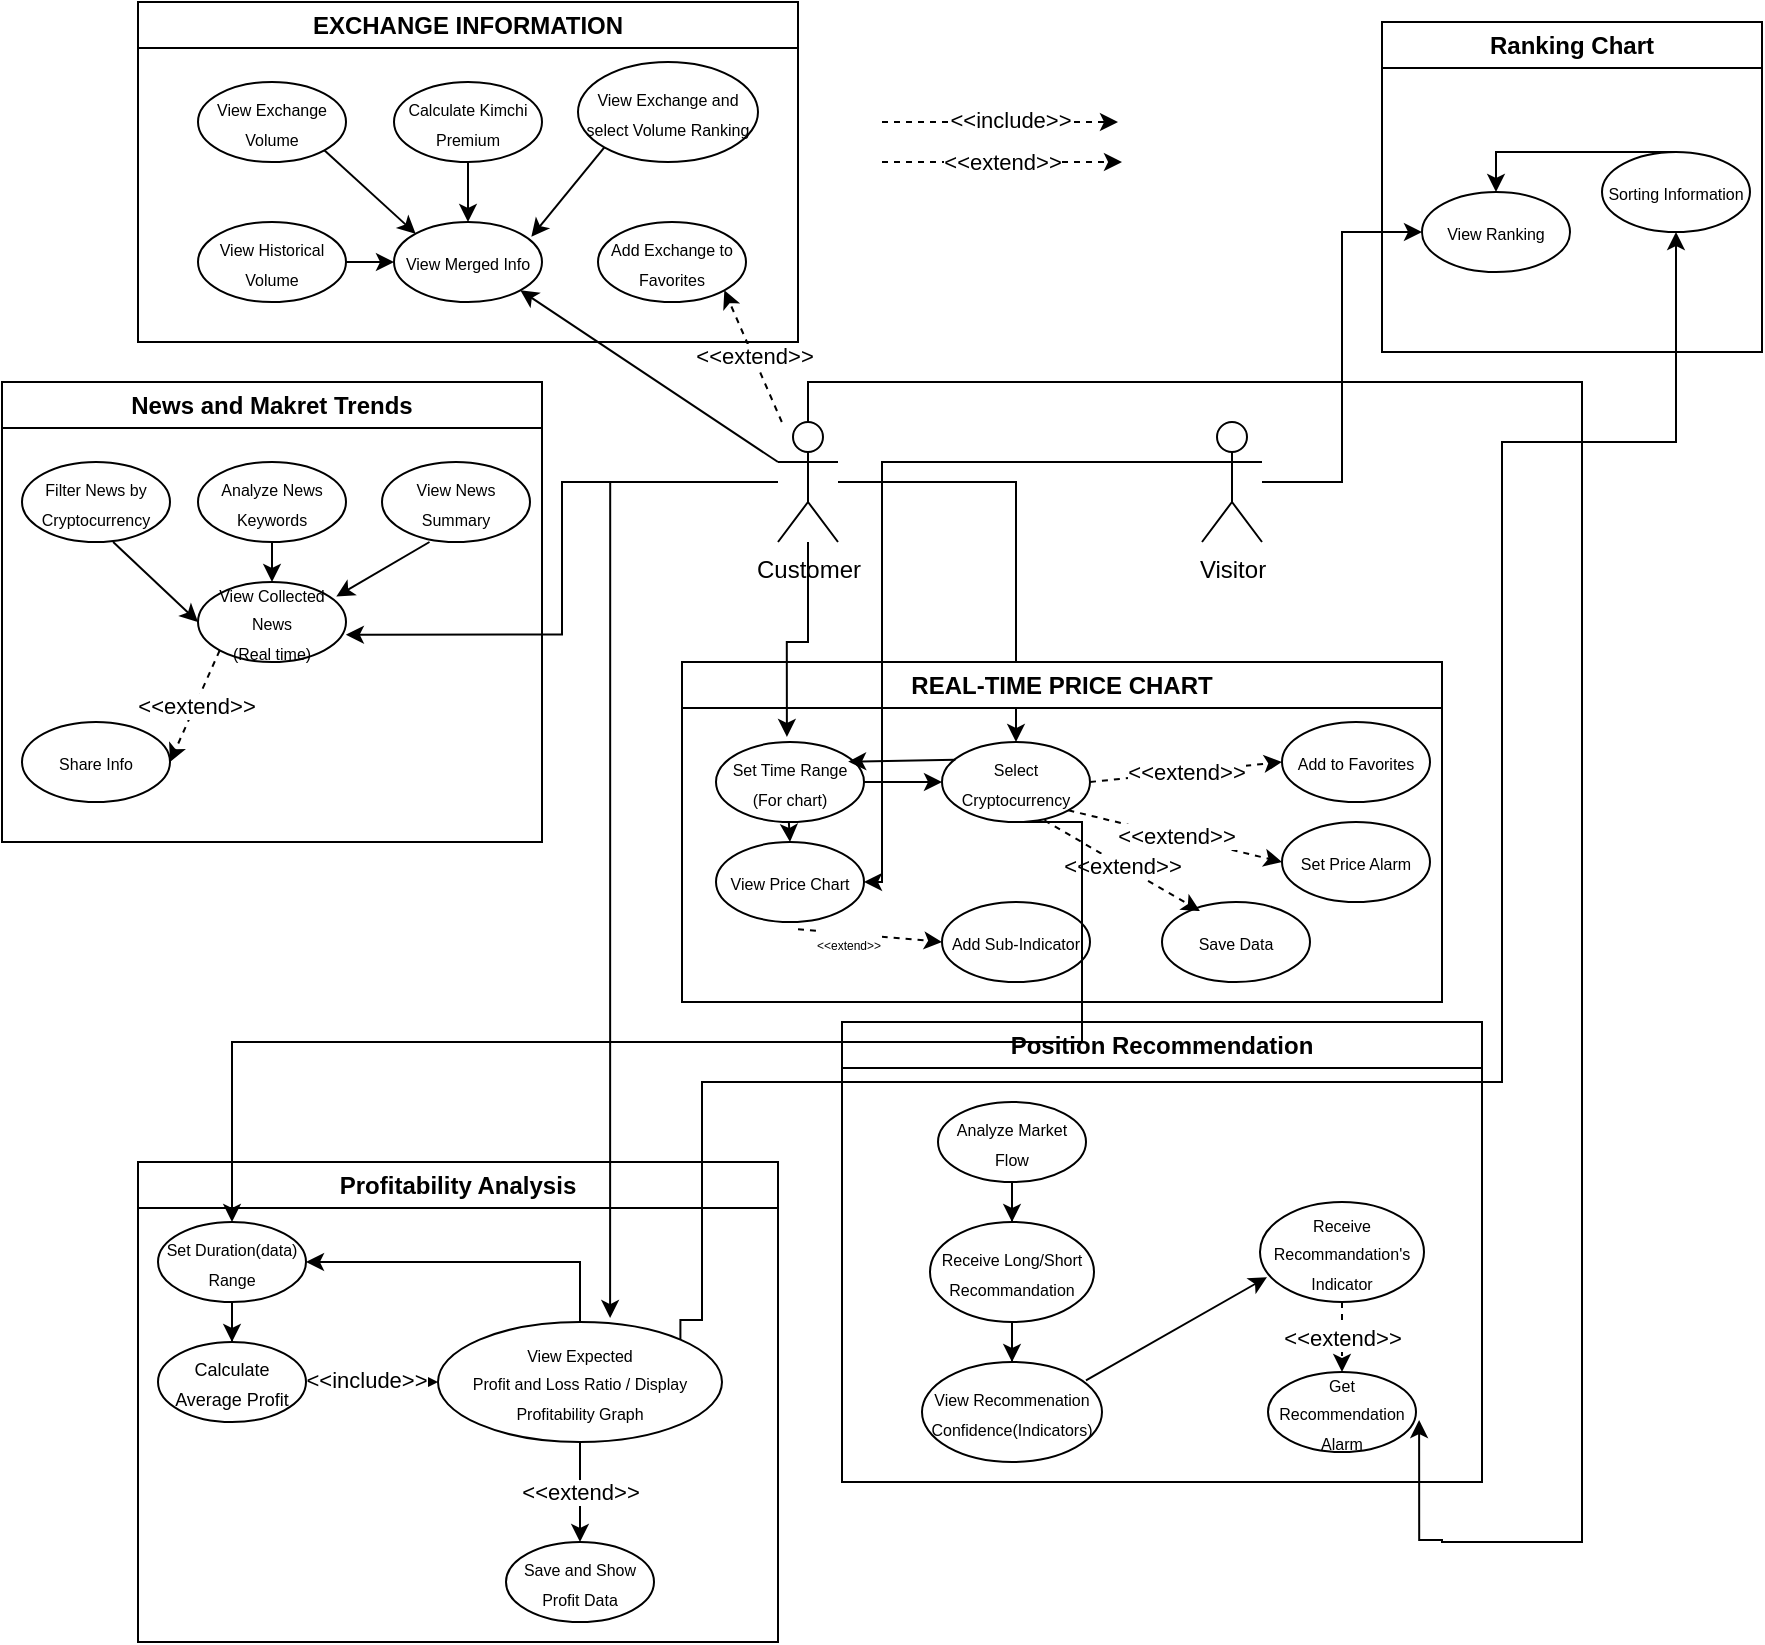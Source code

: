<mxfile version="26.2.12">
  <diagram name="페이지-1" id="_yYYKU7SeKHebpRDZLGS">
    <mxGraphModel dx="709" dy="1575" grid="1" gridSize="10" guides="1" tooltips="1" connect="1" arrows="1" fold="1" page="1" pageScale="1" pageWidth="827" pageHeight="1169" math="0" shadow="0">
      <root>
        <mxCell id="0" />
        <mxCell id="1" parent="0" />
        <mxCell id="cNhhKtihBPQ82FRr4cSZ-99" style="edgeStyle=orthogonalEdgeStyle;rounded=0;orthogonalLoop=1;jettySize=auto;html=1;entryX=0.5;entryY=0;entryDx=0;entryDy=0;" parent="1" source="cNhhKtihBPQ82FRr4cSZ-2" target="cNhhKtihBPQ82FRr4cSZ-92" edge="1">
          <mxGeometry relative="1" as="geometry">
            <mxPoint x="523" y="20.0" as="targetPoint" />
          </mxGeometry>
        </mxCell>
        <mxCell id="cNhhKtihBPQ82FRr4cSZ-2" value="Customer" style="shape=umlActor;verticalLabelPosition=bottom;verticalAlign=top;html=1;outlineConnect=0;" parent="1" vertex="1">
          <mxGeometry x="408" y="-220" width="30" height="60" as="geometry" />
        </mxCell>
        <mxCell id="cNhhKtihBPQ82FRr4cSZ-3" value="Profitability Analysis" style="swimlane;whiteSpace=wrap;html=1;" parent="1" vertex="1">
          <mxGeometry x="88" y="150" width="320" height="240" as="geometry" />
        </mxCell>
        <mxCell id="cNhhKtihBPQ82FRr4cSZ-11" value="" style="edgeStyle=orthogonalEdgeStyle;rounded=0;orthogonalLoop=1;jettySize=auto;html=1;dashed=1;dashPattern=1 1;exitX=1;exitY=0.5;exitDx=0;exitDy=0;" parent="cNhhKtihBPQ82FRr4cSZ-3" source="cNhhKtihBPQ82FRr4cSZ-73" target="cNhhKtihBPQ82FRr4cSZ-4" edge="1">
          <mxGeometry relative="1" as="geometry">
            <mxPoint x="250" y="90" as="sourcePoint" />
          </mxGeometry>
        </mxCell>
        <mxCell id="cNhhKtihBPQ82FRr4cSZ-23" value="&amp;lt;&amp;lt;include&amp;gt;&amp;gt;" style="edgeLabel;html=1;align=center;verticalAlign=middle;resizable=0;points=[];" parent="cNhhKtihBPQ82FRr4cSZ-11" vertex="1" connectable="0">
          <mxGeometry x="-0.097" y="1" relative="1" as="geometry">
            <mxPoint as="offset" />
          </mxGeometry>
        </mxCell>
        <mxCell id="cNhhKtihBPQ82FRr4cSZ-64" style="edgeStyle=orthogonalEdgeStyle;rounded=0;orthogonalLoop=1;jettySize=auto;html=1;exitX=0.5;exitY=0;exitDx=0;exitDy=0;entryX=1;entryY=0.5;entryDx=0;entryDy=0;" parent="cNhhKtihBPQ82FRr4cSZ-3" source="cNhhKtihBPQ82FRr4cSZ-4" target="cNhhKtihBPQ82FRr4cSZ-72" edge="1">
          <mxGeometry relative="1" as="geometry">
            <mxPoint x="270" y="50" as="targetPoint" />
          </mxGeometry>
        </mxCell>
        <mxCell id="cNhhKtihBPQ82FRr4cSZ-4" value="&lt;font style=&quot;font-size: 8px;&quot;&gt;View Expected&lt;br&gt;Profit and Loss Ratio /&amp;nbsp;&lt;/font&gt;&lt;span style=&quot;font-size: 8px;&quot;&gt;Display Profitability Graph&lt;/span&gt;" style="ellipse;whiteSpace=wrap;html=1;" parent="cNhhKtihBPQ82FRr4cSZ-3" vertex="1">
          <mxGeometry x="150" y="80" width="142" height="60" as="geometry" />
        </mxCell>
        <mxCell id="cNhhKtihBPQ82FRr4cSZ-1" value="&lt;font style=&quot;font-size: 8px;&quot;&gt;Save and Show Profit Data&lt;/font&gt;" style="ellipse;whiteSpace=wrap;html=1;" parent="cNhhKtihBPQ82FRr4cSZ-3" vertex="1">
          <mxGeometry x="184" y="190" width="74" height="40" as="geometry" />
        </mxCell>
        <mxCell id="cNhhKtihBPQ82FRr4cSZ-68" value="" style="endArrow=classic;html=1;rounded=0;exitX=0.5;exitY=1;exitDx=0;exitDy=0;entryX=0.5;entryY=0;entryDx=0;entryDy=0;" parent="cNhhKtihBPQ82FRr4cSZ-3" source="cNhhKtihBPQ82FRr4cSZ-4" target="cNhhKtihBPQ82FRr4cSZ-1" edge="1">
          <mxGeometry relative="1" as="geometry">
            <mxPoint x="580" y="-90.69" as="sourcePoint" />
            <mxPoint x="700" y="-90.69" as="targetPoint" />
          </mxGeometry>
        </mxCell>
        <mxCell id="cNhhKtihBPQ82FRr4cSZ-69" value="&amp;lt;&amp;lt;extend&amp;gt;&amp;gt;" style="edgeLabel;resizable=0;html=1;;align=center;verticalAlign=middle;" parent="cNhhKtihBPQ82FRr4cSZ-68" connectable="0" vertex="1">
          <mxGeometry relative="1" as="geometry">
            <mxPoint as="offset" />
          </mxGeometry>
        </mxCell>
        <mxCell id="cNhhKtihBPQ82FRr4cSZ-108" value="" style="edgeStyle=orthogonalEdgeStyle;rounded=0;orthogonalLoop=1;jettySize=auto;html=1;" parent="cNhhKtihBPQ82FRr4cSZ-3" source="cNhhKtihBPQ82FRr4cSZ-72" target="cNhhKtihBPQ82FRr4cSZ-73" edge="1">
          <mxGeometry relative="1" as="geometry" />
        </mxCell>
        <mxCell id="cNhhKtihBPQ82FRr4cSZ-72" value="&lt;span style=&quot;font-size: 8px;&quot;&gt;Set Duration(data) Range&lt;/span&gt;" style="ellipse;whiteSpace=wrap;html=1;" parent="cNhhKtihBPQ82FRr4cSZ-3" vertex="1">
          <mxGeometry x="10" y="30" width="74" height="40" as="geometry" />
        </mxCell>
        <mxCell id="cNhhKtihBPQ82FRr4cSZ-73" value="&lt;font style=&quot;font-size: 9px;&quot;&gt;Calculate Average Profit&lt;/font&gt;" style="ellipse;whiteSpace=wrap;html=1;" parent="cNhhKtihBPQ82FRr4cSZ-3" vertex="1">
          <mxGeometry x="10" y="90" width="74" height="40" as="geometry" />
        </mxCell>
        <mxCell id="cNhhKtihBPQ82FRr4cSZ-17" value="News and Makret Trends" style="swimlane;whiteSpace=wrap;html=1;" parent="1" vertex="1">
          <mxGeometry x="20" y="-240" width="270" height="230" as="geometry" />
        </mxCell>
        <mxCell id="cNhhKtihBPQ82FRr4cSZ-45" value="&lt;font style=&quot;font-size: 8px;&quot;&gt;View News Summary&lt;/font&gt;" style="ellipse;whiteSpace=wrap;html=1;" parent="cNhhKtihBPQ82FRr4cSZ-17" vertex="1">
          <mxGeometry x="190" y="40" width="74" height="40" as="geometry" />
        </mxCell>
        <mxCell id="cNhhKtihBPQ82FRr4cSZ-46" value="&lt;font style=&quot;font-size: 8px;&quot;&gt;Analyze News&lt;br&gt;Keywords&lt;/font&gt;" style="ellipse;whiteSpace=wrap;html=1;" parent="cNhhKtihBPQ82FRr4cSZ-17" vertex="1">
          <mxGeometry x="98" y="40" width="74" height="40" as="geometry" />
        </mxCell>
        <mxCell id="cNhhKtihBPQ82FRr4cSZ-200" value="&lt;span style=&quot;font-size: 8px;&quot;&gt;Share Info&lt;/span&gt;" style="ellipse;whiteSpace=wrap;html=1;" parent="cNhhKtihBPQ82FRr4cSZ-17" vertex="1">
          <mxGeometry x="10" y="170" width="74" height="40" as="geometry" />
        </mxCell>
        <mxCell id="cNhhKtihBPQ82FRr4cSZ-201" value="" style="endArrow=classic;html=1;rounded=0;dashed=1;exitX=0;exitY=1;exitDx=0;exitDy=0;entryX=1;entryY=0.5;entryDx=0;entryDy=0;" parent="cNhhKtihBPQ82FRr4cSZ-17" target="cNhhKtihBPQ82FRr4cSZ-200" edge="1">
          <mxGeometry relative="1" as="geometry">
            <mxPoint x="108.848" y="134.148" as="sourcePoint" />
            <mxPoint x="216" y="189.63" as="targetPoint" />
          </mxGeometry>
        </mxCell>
        <mxCell id="cNhhKtihBPQ82FRr4cSZ-202" value="&amp;lt;&amp;lt;extend&amp;gt;&amp;gt;" style="edgeLabel;resizable=0;html=1;;align=center;verticalAlign=middle;" parent="cNhhKtihBPQ82FRr4cSZ-201" connectable="0" vertex="1">
          <mxGeometry relative="1" as="geometry">
            <mxPoint as="offset" />
          </mxGeometry>
        </mxCell>
        <mxCell id="cNhhKtihBPQ82FRr4cSZ-205" value="" style="endArrow=classic;html=1;rounded=0;exitX=0.751;exitY=1;exitDx=0;exitDy=0;exitPerimeter=0;entryX=0;entryY=0.5;entryDx=0;entryDy=0;" parent="cNhhKtihBPQ82FRr4cSZ-17" target="cNhhKtihBPQ82FRr4cSZ-209" edge="1">
          <mxGeometry width="50" height="50" relative="1" as="geometry">
            <mxPoint x="55.574" y="80" as="sourcePoint" />
            <mxPoint x="107.934" y="106.364" as="targetPoint" />
          </mxGeometry>
        </mxCell>
        <mxCell id="cNhhKtihBPQ82FRr4cSZ-204" value="" style="endArrow=classic;html=1;rounded=0;exitX=0.5;exitY=1;exitDx=0;exitDy=0;entryX=0.5;entryY=0;entryDx=0;entryDy=0;" parent="cNhhKtihBPQ82FRr4cSZ-17" source="cNhhKtihBPQ82FRr4cSZ-46" target="cNhhKtihBPQ82FRr4cSZ-209" edge="1">
          <mxGeometry width="50" height="50" relative="1" as="geometry">
            <mxPoint x="180" y="120" as="sourcePoint" />
            <mxPoint x="127.97" y="100" as="targetPoint" />
          </mxGeometry>
        </mxCell>
        <mxCell id="cNhhKtihBPQ82FRr4cSZ-203" value="" style="endArrow=classic;html=1;rounded=0;exitX=0.321;exitY=1;exitDx=0;exitDy=0;exitPerimeter=0;entryX=0.934;entryY=0.182;entryDx=0;entryDy=0;entryPerimeter=0;" parent="cNhhKtihBPQ82FRr4cSZ-17" source="cNhhKtihBPQ82FRr4cSZ-45" target="cNhhKtihBPQ82FRr4cSZ-209" edge="1">
          <mxGeometry width="50" height="50" relative="1" as="geometry">
            <mxPoint x="180" y="120" as="sourcePoint" />
            <mxPoint x="158.754" y="101.2" as="targetPoint" />
          </mxGeometry>
        </mxCell>
        <mxCell id="cNhhKtihBPQ82FRr4cSZ-208" value="&lt;span style=&quot;font-size: 8px;&quot;&gt;Filter News by Cryptocurrency&lt;/span&gt;" style="ellipse;whiteSpace=wrap;html=1;" parent="cNhhKtihBPQ82FRr4cSZ-17" vertex="1">
          <mxGeometry x="10" y="40" width="74" height="40" as="geometry" />
        </mxCell>
        <mxCell id="cNhhKtihBPQ82FRr4cSZ-209" value="&lt;span style=&quot;font-size: 8px;&quot;&gt;View Collected News&lt;br&gt;(Real time)&lt;/span&gt;" style="ellipse;whiteSpace=wrap;html=1;" parent="cNhhKtihBPQ82FRr4cSZ-17" vertex="1">
          <mxGeometry x="98" y="100" width="74" height="40" as="geometry" />
        </mxCell>
        <mxCell id="cNhhKtihBPQ82FRr4cSZ-34" value="" style="edgeStyle=orthogonalEdgeStyle;rounded=0;orthogonalLoop=1;jettySize=auto;html=1;dashed=1;" parent="1" edge="1">
          <mxGeometry relative="1" as="geometry">
            <mxPoint x="460" y="-370" as="sourcePoint" />
            <mxPoint x="578" y="-370" as="targetPoint" />
          </mxGeometry>
        </mxCell>
        <mxCell id="cNhhKtihBPQ82FRr4cSZ-35" value="&amp;lt;&amp;lt;include&amp;gt;&amp;gt;" style="edgeLabel;html=1;align=center;verticalAlign=middle;resizable=0;points=[];" parent="cNhhKtihBPQ82FRr4cSZ-34" vertex="1" connectable="0">
          <mxGeometry x="-0.097" y="1" relative="1" as="geometry">
            <mxPoint x="10" as="offset" />
          </mxGeometry>
        </mxCell>
        <mxCell id="cNhhKtihBPQ82FRr4cSZ-37" value="" style="endArrow=classic;html=1;rounded=0;dashed=1;" parent="1" edge="1">
          <mxGeometry relative="1" as="geometry">
            <mxPoint x="460" y="-350" as="sourcePoint" />
            <mxPoint x="580" y="-350" as="targetPoint" />
          </mxGeometry>
        </mxCell>
        <mxCell id="cNhhKtihBPQ82FRr4cSZ-38" value="&amp;lt;&amp;lt;extend&amp;gt;&amp;gt;" style="edgeLabel;resizable=0;html=1;;align=center;verticalAlign=middle;" parent="cNhhKtihBPQ82FRr4cSZ-37" connectable="0" vertex="1">
          <mxGeometry relative="1" as="geometry">
            <mxPoint as="offset" />
          </mxGeometry>
        </mxCell>
        <mxCell id="cNhhKtihBPQ82FRr4cSZ-74" value="Position Recommendation" style="swimlane;whiteSpace=wrap;html=1;" parent="1" vertex="1">
          <mxGeometry x="440" y="80" width="320" height="230" as="geometry" />
        </mxCell>
        <mxCell id="cNhhKtihBPQ82FRr4cSZ-82" style="edgeStyle=orthogonalEdgeStyle;rounded=0;orthogonalLoop=1;jettySize=auto;html=1;entryX=0.5;entryY=0;entryDx=0;entryDy=0;" parent="cNhhKtihBPQ82FRr4cSZ-74" source="cNhhKtihBPQ82FRr4cSZ-79" target="cNhhKtihBPQ82FRr4cSZ-78" edge="1">
          <mxGeometry relative="1" as="geometry" />
        </mxCell>
        <mxCell id="cNhhKtihBPQ82FRr4cSZ-79" value="&lt;font style=&quot;font-size: 8px;&quot;&gt;Analyze Market Flow&lt;/font&gt;" style="ellipse;whiteSpace=wrap;html=1;" parent="cNhhKtihBPQ82FRr4cSZ-74" vertex="1">
          <mxGeometry x="48" y="40" width="74" height="40" as="geometry" />
        </mxCell>
        <mxCell id="cNhhKtihBPQ82FRr4cSZ-83" style="edgeStyle=orthogonalEdgeStyle;rounded=0;orthogonalLoop=1;jettySize=auto;html=1;entryX=0.5;entryY=0;entryDx=0;entryDy=0;" parent="cNhhKtihBPQ82FRr4cSZ-74" source="cNhhKtihBPQ82FRr4cSZ-78" target="cNhhKtihBPQ82FRr4cSZ-77" edge="1">
          <mxGeometry relative="1" as="geometry" />
        </mxCell>
        <mxCell id="cNhhKtihBPQ82FRr4cSZ-78" value="&lt;span style=&quot;font-size: 8px;&quot;&gt;Receive Long/Short Recommandation&lt;/span&gt;" style="ellipse;whiteSpace=wrap;html=1;" parent="cNhhKtihBPQ82FRr4cSZ-74" vertex="1">
          <mxGeometry x="44" y="100" width="82" height="50" as="geometry" />
        </mxCell>
        <mxCell id="cNhhKtihBPQ82FRr4cSZ-77" value="&lt;font style=&quot;font-size: 8px;&quot;&gt;View Recommenation Confidence(&lt;/font&gt;&lt;span style=&quot;font-size: 8px;&quot;&gt;Indicators)&lt;/span&gt;" style="ellipse;whiteSpace=wrap;html=1;" parent="cNhhKtihBPQ82FRr4cSZ-74" vertex="1">
          <mxGeometry x="40" y="170" width="90" height="50" as="geometry" />
        </mxCell>
        <mxCell id="cNhhKtihBPQ82FRr4cSZ-75" value="&lt;span style=&quot;font-size: 8px;&quot;&gt;Get Recommendation Alarm&lt;/span&gt;" style="ellipse;whiteSpace=wrap;html=1;" parent="cNhhKtihBPQ82FRr4cSZ-74" vertex="1">
          <mxGeometry x="213" y="175" width="74" height="40" as="geometry" />
        </mxCell>
        <mxCell id="cNhhKtihBPQ82FRr4cSZ-182" value="&lt;span style=&quot;font-size: 8px;&quot;&gt;Receive Recommandation&#39;s Indicator&lt;/span&gt;" style="ellipse;whiteSpace=wrap;html=1;" parent="cNhhKtihBPQ82FRr4cSZ-74" vertex="1">
          <mxGeometry x="209" y="90" width="82" height="50" as="geometry" />
        </mxCell>
        <mxCell id="cNhhKtihBPQ82FRr4cSZ-184" value="" style="endArrow=classic;html=1;rounded=0;exitX=0.911;exitY=0.183;exitDx=0;exitDy=0;exitPerimeter=0;entryX=0.043;entryY=0.752;entryDx=0;entryDy=0;entryPerimeter=0;" parent="cNhhKtihBPQ82FRr4cSZ-74" source="cNhhKtihBPQ82FRr4cSZ-77" target="cNhhKtihBPQ82FRr4cSZ-182" edge="1">
          <mxGeometry width="50" height="50" relative="1" as="geometry">
            <mxPoint x="-160" y="20" as="sourcePoint" />
            <mxPoint x="-110" y="-30" as="targetPoint" />
          </mxGeometry>
        </mxCell>
        <mxCell id="cNhhKtihBPQ82FRr4cSZ-186" value="" style="endArrow=classic;html=1;rounded=0;dashed=1;exitX=0.5;exitY=1;exitDx=0;exitDy=0;entryX=0.5;entryY=0;entryDx=0;entryDy=0;" parent="cNhhKtihBPQ82FRr4cSZ-74" source="cNhhKtihBPQ82FRr4cSZ-182" target="cNhhKtihBPQ82FRr4cSZ-75" edge="1">
          <mxGeometry relative="1" as="geometry">
            <mxPoint x="20" y="-480" as="sourcePoint" />
            <mxPoint x="140" y="-480" as="targetPoint" />
          </mxGeometry>
        </mxCell>
        <mxCell id="cNhhKtihBPQ82FRr4cSZ-187" value="&amp;lt;&amp;lt;extend&amp;gt;&amp;gt;" style="edgeLabel;resizable=0;html=1;;align=center;verticalAlign=middle;" parent="cNhhKtihBPQ82FRr4cSZ-186" connectable="0" vertex="1">
          <mxGeometry relative="1" as="geometry">
            <mxPoint as="offset" />
          </mxGeometry>
        </mxCell>
        <mxCell id="cNhhKtihBPQ82FRr4cSZ-89" value="REAL-TIME PRICE CHART" style="swimlane;whiteSpace=wrap;html=1;" parent="1" vertex="1">
          <mxGeometry x="360" y="-100" width="380" height="170" as="geometry" />
        </mxCell>
        <mxCell id="cNhhKtihBPQ82FRr4cSZ-91" value="&lt;font style=&quot;font-size: 8px;&quot;&gt;View Price Chart&lt;/font&gt;" style="ellipse;whiteSpace=wrap;html=1;" parent="cNhhKtihBPQ82FRr4cSZ-89" vertex="1">
          <mxGeometry x="17" y="90" width="74" height="40" as="geometry" />
        </mxCell>
        <mxCell id="cNhhKtihBPQ82FRr4cSZ-177" style="edgeStyle=orthogonalEdgeStyle;rounded=0;orthogonalLoop=1;jettySize=auto;html=1;entryX=0.5;entryY=0;entryDx=0;entryDy=0;exitX=0.49;exitY=0.936;exitDx=0;exitDy=0;exitPerimeter=0;" parent="cNhhKtihBPQ82FRr4cSZ-89" source="cNhhKtihBPQ82FRr4cSZ-190" target="cNhhKtihBPQ82FRr4cSZ-91" edge="1">
          <mxGeometry relative="1" as="geometry" />
        </mxCell>
        <mxCell id="cNhhKtihBPQ82FRr4cSZ-92" value="&lt;font style=&quot;font-size: 8px;&quot;&gt;Select Cryptocurrency&lt;/font&gt;" style="ellipse;whiteSpace=wrap;html=1;" parent="cNhhKtihBPQ82FRr4cSZ-89" vertex="1">
          <mxGeometry x="130" y="40" width="74" height="40" as="geometry" />
        </mxCell>
        <mxCell id="cNhhKtihBPQ82FRr4cSZ-96" value="&lt;font style=&quot;font-size: 8px;&quot;&gt;Add to Favorites&lt;/font&gt;" style="ellipse;whiteSpace=wrap;html=1;" parent="cNhhKtihBPQ82FRr4cSZ-89" vertex="1">
          <mxGeometry x="300" y="30" width="74" height="40" as="geometry" />
        </mxCell>
        <mxCell id="cNhhKtihBPQ82FRr4cSZ-95" value="&lt;font style=&quot;font-size: 8px;&quot;&gt;Set Price Alarm&lt;/font&gt;" style="ellipse;whiteSpace=wrap;html=1;" parent="cNhhKtihBPQ82FRr4cSZ-89" vertex="1">
          <mxGeometry x="300" y="80" width="74" height="40" as="geometry" />
        </mxCell>
        <mxCell id="cNhhKtihBPQ82FRr4cSZ-102" value="" style="endArrow=classic;html=1;rounded=0;dashed=1;exitX=1;exitY=0.5;exitDx=0;exitDy=0;entryX=0;entryY=0.5;entryDx=0;entryDy=0;" parent="cNhhKtihBPQ82FRr4cSZ-89" source="cNhhKtihBPQ82FRr4cSZ-92" target="cNhhKtihBPQ82FRr4cSZ-96" edge="1">
          <mxGeometry relative="1" as="geometry">
            <mxPoint x="300" y="-80.69" as="sourcePoint" />
            <mxPoint x="420" y="-80.69" as="targetPoint" />
          </mxGeometry>
        </mxCell>
        <mxCell id="cNhhKtihBPQ82FRr4cSZ-103" value="&amp;lt;&amp;lt;extend&amp;gt;&amp;gt;" style="edgeLabel;resizable=0;html=1;;align=center;verticalAlign=middle;" parent="cNhhKtihBPQ82FRr4cSZ-102" connectable="0" vertex="1">
          <mxGeometry relative="1" as="geometry">
            <mxPoint as="offset" />
          </mxGeometry>
        </mxCell>
        <mxCell id="cNhhKtihBPQ82FRr4cSZ-104" value="" style="endArrow=classic;html=1;rounded=0;dashed=1;exitX=1;exitY=1;exitDx=0;exitDy=0;entryX=0;entryY=0.5;entryDx=0;entryDy=0;" parent="cNhhKtihBPQ82FRr4cSZ-89" source="cNhhKtihBPQ82FRr4cSZ-92" target="cNhhKtihBPQ82FRr4cSZ-95" edge="1">
          <mxGeometry relative="1" as="geometry">
            <mxPoint x="254" y="70" as="sourcePoint" />
            <mxPoint x="370" y="70" as="targetPoint" />
          </mxGeometry>
        </mxCell>
        <mxCell id="cNhhKtihBPQ82FRr4cSZ-105" value="&amp;lt;&amp;lt;extend&amp;gt;&amp;gt;" style="edgeLabel;resizable=0;html=1;;align=center;verticalAlign=middle;" parent="cNhhKtihBPQ82FRr4cSZ-104" connectable="0" vertex="1">
          <mxGeometry relative="1" as="geometry">
            <mxPoint as="offset" />
          </mxGeometry>
        </mxCell>
        <mxCell id="cNhhKtihBPQ82FRr4cSZ-178" value="&lt;span style=&quot;font-size: 8px;&quot;&gt;Add Sub-Indicator&lt;/span&gt;" style="ellipse;whiteSpace=wrap;html=1;" parent="cNhhKtihBPQ82FRr4cSZ-89" vertex="1">
          <mxGeometry x="130" y="120" width="74" height="40" as="geometry" />
        </mxCell>
        <mxCell id="cNhhKtihBPQ82FRr4cSZ-176" value="&lt;span style=&quot;font-size: 8px;&quot;&gt;Save Data&lt;/span&gt;" style="ellipse;whiteSpace=wrap;html=1;" parent="cNhhKtihBPQ82FRr4cSZ-89" vertex="1">
          <mxGeometry x="240" y="120" width="74" height="40" as="geometry" />
        </mxCell>
        <mxCell id="cNhhKtihBPQ82FRr4cSZ-188" value="" style="endArrow=classic;html=1;rounded=0;dashed=1;exitX=0.692;exitY=0.979;exitDx=0;exitDy=0;exitPerimeter=0;entryX=0.256;entryY=0.113;entryDx=0;entryDy=0;entryPerimeter=0;" parent="cNhhKtihBPQ82FRr4cSZ-89" source="cNhhKtihBPQ82FRr4cSZ-92" target="cNhhKtihBPQ82FRr4cSZ-176" edge="1">
          <mxGeometry relative="1" as="geometry">
            <mxPoint x="110" y="-240" as="sourcePoint" />
            <mxPoint x="230" y="-240" as="targetPoint" />
          </mxGeometry>
        </mxCell>
        <mxCell id="cNhhKtihBPQ82FRr4cSZ-189" value="&amp;lt;&amp;lt;extend&amp;gt;&amp;gt;" style="edgeLabel;resizable=0;html=1;;align=center;verticalAlign=middle;" parent="cNhhKtihBPQ82FRr4cSZ-188" connectable="0" vertex="1">
          <mxGeometry relative="1" as="geometry">
            <mxPoint as="offset" />
          </mxGeometry>
        </mxCell>
        <mxCell id="cNhhKtihBPQ82FRr4cSZ-190" value="&lt;font style=&quot;font-size: 8px;&quot;&gt;Set Time Range&lt;br&gt;(For chart)&lt;/font&gt;" style="ellipse;whiteSpace=wrap;html=1;" parent="cNhhKtihBPQ82FRr4cSZ-89" vertex="1">
          <mxGeometry x="17" y="40" width="74" height="40" as="geometry" />
        </mxCell>
        <mxCell id="cNhhKtihBPQ82FRr4cSZ-191" value="" style="endArrow=classic;html=1;rounded=0;entryX=0;entryY=0.5;entryDx=0;entryDy=0;" parent="cNhhKtihBPQ82FRr4cSZ-89" source="cNhhKtihBPQ82FRr4cSZ-190" target="cNhhKtihBPQ82FRr4cSZ-92" edge="1">
          <mxGeometry width="50" height="50" relative="1" as="geometry">
            <mxPoint x="190" y="120" as="sourcePoint" />
            <mxPoint x="240" y="70" as="targetPoint" />
          </mxGeometry>
        </mxCell>
        <mxCell id="cNhhKtihBPQ82FRr4cSZ-192" value="" style="endArrow=classic;html=1;rounded=0;exitX=0.09;exitY=0.223;exitDx=0;exitDy=0;exitPerimeter=0;entryX=0.893;entryY=0.245;entryDx=0;entryDy=0;entryPerimeter=0;" parent="cNhhKtihBPQ82FRr4cSZ-89" source="cNhhKtihBPQ82FRr4cSZ-92" target="cNhhKtihBPQ82FRr4cSZ-190" edge="1">
          <mxGeometry width="50" height="50" relative="1" as="geometry">
            <mxPoint x="130" y="50" as="sourcePoint" />
            <mxPoint x="90" y="50" as="targetPoint" />
          </mxGeometry>
        </mxCell>
        <mxCell id="cNhhKtihBPQ82FRr4cSZ-212" value="" style="endArrow=classic;html=1;rounded=0;dashed=1;entryX=0;entryY=0.5;entryDx=0;entryDy=0;exitX=0.801;exitY=0.931;exitDx=0;exitDy=0;exitPerimeter=0;" parent="cNhhKtihBPQ82FRr4cSZ-89" target="cNhhKtihBPQ82FRr4cSZ-178" edge="1">
          <mxGeometry relative="1" as="geometry">
            <mxPoint x="58.004" y="133.62" as="sourcePoint" />
            <mxPoint x="101.73" y="146.38" as="targetPoint" />
          </mxGeometry>
        </mxCell>
        <mxCell id="cNhhKtihBPQ82FRr4cSZ-213" value="&lt;font style=&quot;font-size: 6px;&quot;&gt;&amp;lt;&amp;lt;extend&amp;gt;&amp;gt;&lt;/font&gt;" style="edgeLabel;resizable=0;html=1;;align=center;verticalAlign=middle;" parent="cNhhKtihBPQ82FRr4cSZ-212" connectable="0" vertex="1">
          <mxGeometry relative="1" as="geometry">
            <mxPoint x="-11" y="3" as="offset" />
          </mxGeometry>
        </mxCell>
        <mxCell id="cNhhKtihBPQ82FRr4cSZ-119" style="edgeStyle=orthogonalEdgeStyle;rounded=0;orthogonalLoop=1;jettySize=auto;html=1;entryX=1.021;entryY=0.6;entryDx=0;entryDy=0;entryPerimeter=0;exitX=0.5;exitY=0;exitDx=0;exitDy=0;exitPerimeter=0;" parent="1" source="cNhhKtihBPQ82FRr4cSZ-2" target="cNhhKtihBPQ82FRr4cSZ-75" edge="1">
          <mxGeometry relative="1" as="geometry">
            <Array as="points">
              <mxPoint x="423" y="-240" />
              <mxPoint x="810" y="-240" />
              <mxPoint x="810" y="340" />
              <mxPoint x="740" y="340" />
              <mxPoint x="740" y="339" />
            </Array>
          </mxGeometry>
        </mxCell>
        <mxCell id="cNhhKtihBPQ82FRr4cSZ-126" value="EXCHANGE INFORMATION" style="swimlane;whiteSpace=wrap;html=1;" parent="1" vertex="1">
          <mxGeometry x="88" y="-430" width="330" height="170" as="geometry" />
        </mxCell>
        <mxCell id="cNhhKtihBPQ82FRr4cSZ-150" style="edgeStyle=orthogonalEdgeStyle;rounded=0;orthogonalLoop=1;jettySize=auto;html=1;entryX=0;entryY=0.5;entryDx=0;entryDy=0;" parent="cNhhKtihBPQ82FRr4cSZ-126" source="cNhhKtihBPQ82FRr4cSZ-127" target="cNhhKtihBPQ82FRr4cSZ-141" edge="1">
          <mxGeometry relative="1" as="geometry" />
        </mxCell>
        <mxCell id="cNhhKtihBPQ82FRr4cSZ-127" value="&lt;font style=&quot;font-size: 8px;&quot;&gt;View Historical Volume&lt;/font&gt;" style="ellipse;whiteSpace=wrap;html=1;" parent="cNhhKtihBPQ82FRr4cSZ-126" vertex="1">
          <mxGeometry x="30" y="110" width="74" height="40" as="geometry" />
        </mxCell>
        <mxCell id="cNhhKtihBPQ82FRr4cSZ-136" value="&lt;font style=&quot;font-size: 8px;&quot;&gt;View Exchange Volume&lt;/font&gt;" style="ellipse;whiteSpace=wrap;html=1;" parent="cNhhKtihBPQ82FRr4cSZ-126" vertex="1">
          <mxGeometry x="30" y="40" width="74" height="40" as="geometry" />
        </mxCell>
        <mxCell id="cNhhKtihBPQ82FRr4cSZ-135" value="&lt;font style=&quot;font-size: 8px;&quot;&gt;View Exchange and select Volume Ranking&lt;/font&gt;" style="ellipse;whiteSpace=wrap;html=1;" parent="cNhhKtihBPQ82FRr4cSZ-126" vertex="1">
          <mxGeometry x="220" y="30" width="90" height="50" as="geometry" />
        </mxCell>
        <mxCell id="cNhhKtihBPQ82FRr4cSZ-147" style="edgeStyle=orthogonalEdgeStyle;rounded=0;orthogonalLoop=1;jettySize=auto;html=1;entryX=0.5;entryY=0;entryDx=0;entryDy=0;" parent="cNhhKtihBPQ82FRr4cSZ-126" source="cNhhKtihBPQ82FRr4cSZ-134" target="cNhhKtihBPQ82FRr4cSZ-141" edge="1">
          <mxGeometry relative="1" as="geometry" />
        </mxCell>
        <mxCell id="cNhhKtihBPQ82FRr4cSZ-134" value="&lt;font style=&quot;font-size: 8px;&quot;&gt;Calculate Kimchi Premium&lt;/font&gt;" style="ellipse;whiteSpace=wrap;html=1;" parent="cNhhKtihBPQ82FRr4cSZ-126" vertex="1">
          <mxGeometry x="128" y="40" width="74" height="40" as="geometry" />
        </mxCell>
        <mxCell id="cNhhKtihBPQ82FRr4cSZ-133" value="&lt;font style=&quot;font-size: 8px;&quot;&gt;Add Exchange to Favorites&lt;/font&gt;" style="ellipse;whiteSpace=wrap;html=1;" parent="cNhhKtihBPQ82FRr4cSZ-126" vertex="1">
          <mxGeometry x="230" y="110" width="74" height="40" as="geometry" />
        </mxCell>
        <mxCell id="cNhhKtihBPQ82FRr4cSZ-141" value="&lt;span style=&quot;font-size: 8px;&quot;&gt;View Merged Info&lt;/span&gt;" style="ellipse;whiteSpace=wrap;html=1;" parent="cNhhKtihBPQ82FRr4cSZ-126" vertex="1">
          <mxGeometry x="128" y="110" width="74" height="40" as="geometry" />
        </mxCell>
        <mxCell id="cNhhKtihBPQ82FRr4cSZ-194" value="" style="endArrow=classic;html=1;rounded=0;exitX=0;exitY=1;exitDx=0;exitDy=0;entryX=0.928;entryY=0.184;entryDx=0;entryDy=0;entryPerimeter=0;" parent="cNhhKtihBPQ82FRr4cSZ-126" source="cNhhKtihBPQ82FRr4cSZ-135" target="cNhhKtihBPQ82FRr4cSZ-141" edge="1">
          <mxGeometry width="50" height="50" relative="1" as="geometry">
            <mxPoint x="252" y="190" as="sourcePoint" />
            <mxPoint x="302" y="140" as="targetPoint" />
          </mxGeometry>
        </mxCell>
        <mxCell id="cNhhKtihBPQ82FRr4cSZ-195" value="" style="endArrow=classic;html=1;rounded=0;exitX=1;exitY=1;exitDx=0;exitDy=0;entryX=0;entryY=0;entryDx=0;entryDy=0;" parent="cNhhKtihBPQ82FRr4cSZ-126" source="cNhhKtihBPQ82FRr4cSZ-136" target="cNhhKtihBPQ82FRr4cSZ-141" edge="1">
          <mxGeometry width="50" height="50" relative="1" as="geometry">
            <mxPoint x="232" y="250" as="sourcePoint" />
            <mxPoint x="282" y="200" as="targetPoint" />
          </mxGeometry>
        </mxCell>
        <mxCell id="cNhhKtihBPQ82FRr4cSZ-139" value="" style="endArrow=classic;html=1;rounded=0;dashed=1;entryX=1;entryY=1;entryDx=0;entryDy=0;" parent="1" source="cNhhKtihBPQ82FRr4cSZ-2" target="cNhhKtihBPQ82FRr4cSZ-133" edge="1">
          <mxGeometry relative="1" as="geometry">
            <mxPoint x="380" y="-280" as="sourcePoint" />
            <mxPoint x="500" y="-280" as="targetPoint" />
          </mxGeometry>
        </mxCell>
        <mxCell id="cNhhKtihBPQ82FRr4cSZ-140" value="&amp;lt;&amp;lt;extend&amp;gt;&amp;gt;" style="edgeLabel;resizable=0;html=1;;align=center;verticalAlign=middle;" parent="cNhhKtihBPQ82FRr4cSZ-139" connectable="0" vertex="1">
          <mxGeometry relative="1" as="geometry">
            <mxPoint as="offset" />
          </mxGeometry>
        </mxCell>
        <mxCell id="cNhhKtihBPQ82FRr4cSZ-156" value="Visitor" style="shape=umlActor;verticalLabelPosition=bottom;verticalAlign=top;html=1;outlineConnect=0;" parent="1" vertex="1">
          <mxGeometry x="620" y="-220" width="30" height="60" as="geometry" />
        </mxCell>
        <mxCell id="cNhhKtihBPQ82FRr4cSZ-157" value="Ranking Chart" style="swimlane;whiteSpace=wrap;html=1;" parent="1" vertex="1">
          <mxGeometry x="710" y="-420" width="190" height="165" as="geometry" />
        </mxCell>
        <mxCell id="cNhhKtihBPQ82FRr4cSZ-174" style="edgeStyle=orthogonalEdgeStyle;rounded=0;orthogonalLoop=1;jettySize=auto;html=1;entryX=0.5;entryY=0;entryDx=0;entryDy=0;" parent="cNhhKtihBPQ82FRr4cSZ-157" source="cNhhKtihBPQ82FRr4cSZ-159" target="cNhhKtihBPQ82FRr4cSZ-165" edge="1">
          <mxGeometry relative="1" as="geometry">
            <Array as="points">
              <mxPoint x="57" y="65" />
            </Array>
          </mxGeometry>
        </mxCell>
        <mxCell id="cNhhKtihBPQ82FRr4cSZ-159" value="&lt;font style=&quot;font-size: 8px;&quot;&gt;Sorting Information&lt;/font&gt;" style="ellipse;whiteSpace=wrap;html=1;" parent="cNhhKtihBPQ82FRr4cSZ-157" vertex="1">
          <mxGeometry x="110" y="65" width="74" height="40" as="geometry" />
        </mxCell>
        <mxCell id="cNhhKtihBPQ82FRr4cSZ-165" value="&lt;span style=&quot;font-size: 8px;&quot;&gt;View Ranking&lt;/span&gt;" style="ellipse;whiteSpace=wrap;html=1;" parent="cNhhKtihBPQ82FRr4cSZ-157" vertex="1">
          <mxGeometry x="20" y="85" width="74" height="40" as="geometry" />
        </mxCell>
        <mxCell id="cNhhKtihBPQ82FRr4cSZ-167" style="edgeStyle=orthogonalEdgeStyle;rounded=0;orthogonalLoop=1;jettySize=auto;html=1;exitX=1;exitY=0;exitDx=0;exitDy=0;entryX=0.5;entryY=1;entryDx=0;entryDy=0;" parent="1" source="cNhhKtihBPQ82FRr4cSZ-4" target="cNhhKtihBPQ82FRr4cSZ-159" edge="1">
          <mxGeometry relative="1" as="geometry">
            <mxPoint x="767" y="-370" as="targetPoint" />
            <mxPoint x="289.205" y="228.787" as="sourcePoint" />
            <Array as="points">
              <mxPoint x="359" y="229" />
              <mxPoint x="370" y="229" />
              <mxPoint x="370" y="110" />
              <mxPoint x="770" y="110" />
              <mxPoint x="770" y="-210" />
              <mxPoint x="857" y="-210" />
            </Array>
          </mxGeometry>
        </mxCell>
        <mxCell id="cNhhKtihBPQ82FRr4cSZ-169" style="edgeStyle=orthogonalEdgeStyle;rounded=0;orthogonalLoop=1;jettySize=auto;html=1;exitX=0;exitY=0.333;exitDx=0;exitDy=0;entryX=1;entryY=0.5;entryDx=0;entryDy=0;exitPerimeter=0;" parent="1" source="cNhhKtihBPQ82FRr4cSZ-156" target="cNhhKtihBPQ82FRr4cSZ-91" edge="1">
          <mxGeometry relative="1" as="geometry">
            <Array as="points">
              <mxPoint x="460" y="-200" />
              <mxPoint x="460" y="10" />
            </Array>
          </mxGeometry>
        </mxCell>
        <mxCell id="cNhhKtihBPQ82FRr4cSZ-170" style="edgeStyle=orthogonalEdgeStyle;rounded=0;orthogonalLoop=1;jettySize=auto;html=1;entryX=0;entryY=0.5;entryDx=0;entryDy=0;" parent="1" source="cNhhKtihBPQ82FRr4cSZ-156" target="cNhhKtihBPQ82FRr4cSZ-165" edge="1">
          <mxGeometry relative="1" as="geometry" />
        </mxCell>
        <mxCell id="cNhhKtihBPQ82FRr4cSZ-171" style="edgeStyle=orthogonalEdgeStyle;rounded=0;orthogonalLoop=1;jettySize=auto;html=1;exitX=0.5;exitY=1;exitDx=0;exitDy=0;" parent="1" source="cNhhKtihBPQ82FRr4cSZ-92" target="cNhhKtihBPQ82FRr4cSZ-72" edge="1">
          <mxGeometry relative="1" as="geometry">
            <Array as="points">
              <mxPoint x="560" y="-20" />
              <mxPoint x="560" y="90" />
              <mxPoint x="135" y="90" />
            </Array>
          </mxGeometry>
        </mxCell>
        <mxCell id="cNhhKtihBPQ82FRr4cSZ-214" style="edgeStyle=orthogonalEdgeStyle;rounded=0;orthogonalLoop=1;jettySize=auto;html=1;entryX=0.479;entryY=-0.064;entryDx=0;entryDy=0;entryPerimeter=0;" parent="1" source="cNhhKtihBPQ82FRr4cSZ-2" target="cNhhKtihBPQ82FRr4cSZ-190" edge="1">
          <mxGeometry relative="1" as="geometry" />
        </mxCell>
        <mxCell id="cNhhKtihBPQ82FRr4cSZ-215" style="edgeStyle=orthogonalEdgeStyle;rounded=0;orthogonalLoop=1;jettySize=auto;html=1;entryX=0.606;entryY=-0.033;entryDx=0;entryDy=0;entryPerimeter=0;" parent="1" source="cNhhKtihBPQ82FRr4cSZ-2" target="cNhhKtihBPQ82FRr4cSZ-4" edge="1">
          <mxGeometry relative="1" as="geometry" />
        </mxCell>
        <mxCell id="cNhhKtihBPQ82FRr4cSZ-216" style="edgeStyle=orthogonalEdgeStyle;rounded=0;orthogonalLoop=1;jettySize=auto;html=1;entryX=0.999;entryY=0.658;entryDx=0;entryDy=0;entryPerimeter=0;" parent="1" source="cNhhKtihBPQ82FRr4cSZ-2" target="cNhhKtihBPQ82FRr4cSZ-209" edge="1">
          <mxGeometry relative="1" as="geometry" />
        </mxCell>
        <mxCell id="cNhhKtihBPQ82FRr4cSZ-193" value="" style="endArrow=classic;html=1;rounded=0;entryX=1;entryY=1;entryDx=0;entryDy=0;" parent="1" source="cNhhKtihBPQ82FRr4cSZ-2" target="cNhhKtihBPQ82FRr4cSZ-141" edge="1">
          <mxGeometry width="50" height="50" relative="1" as="geometry">
            <mxPoint x="390" y="-290" as="sourcePoint" />
            <mxPoint x="340" y="-240" as="targetPoint" />
          </mxGeometry>
        </mxCell>
      </root>
    </mxGraphModel>
  </diagram>
</mxfile>
